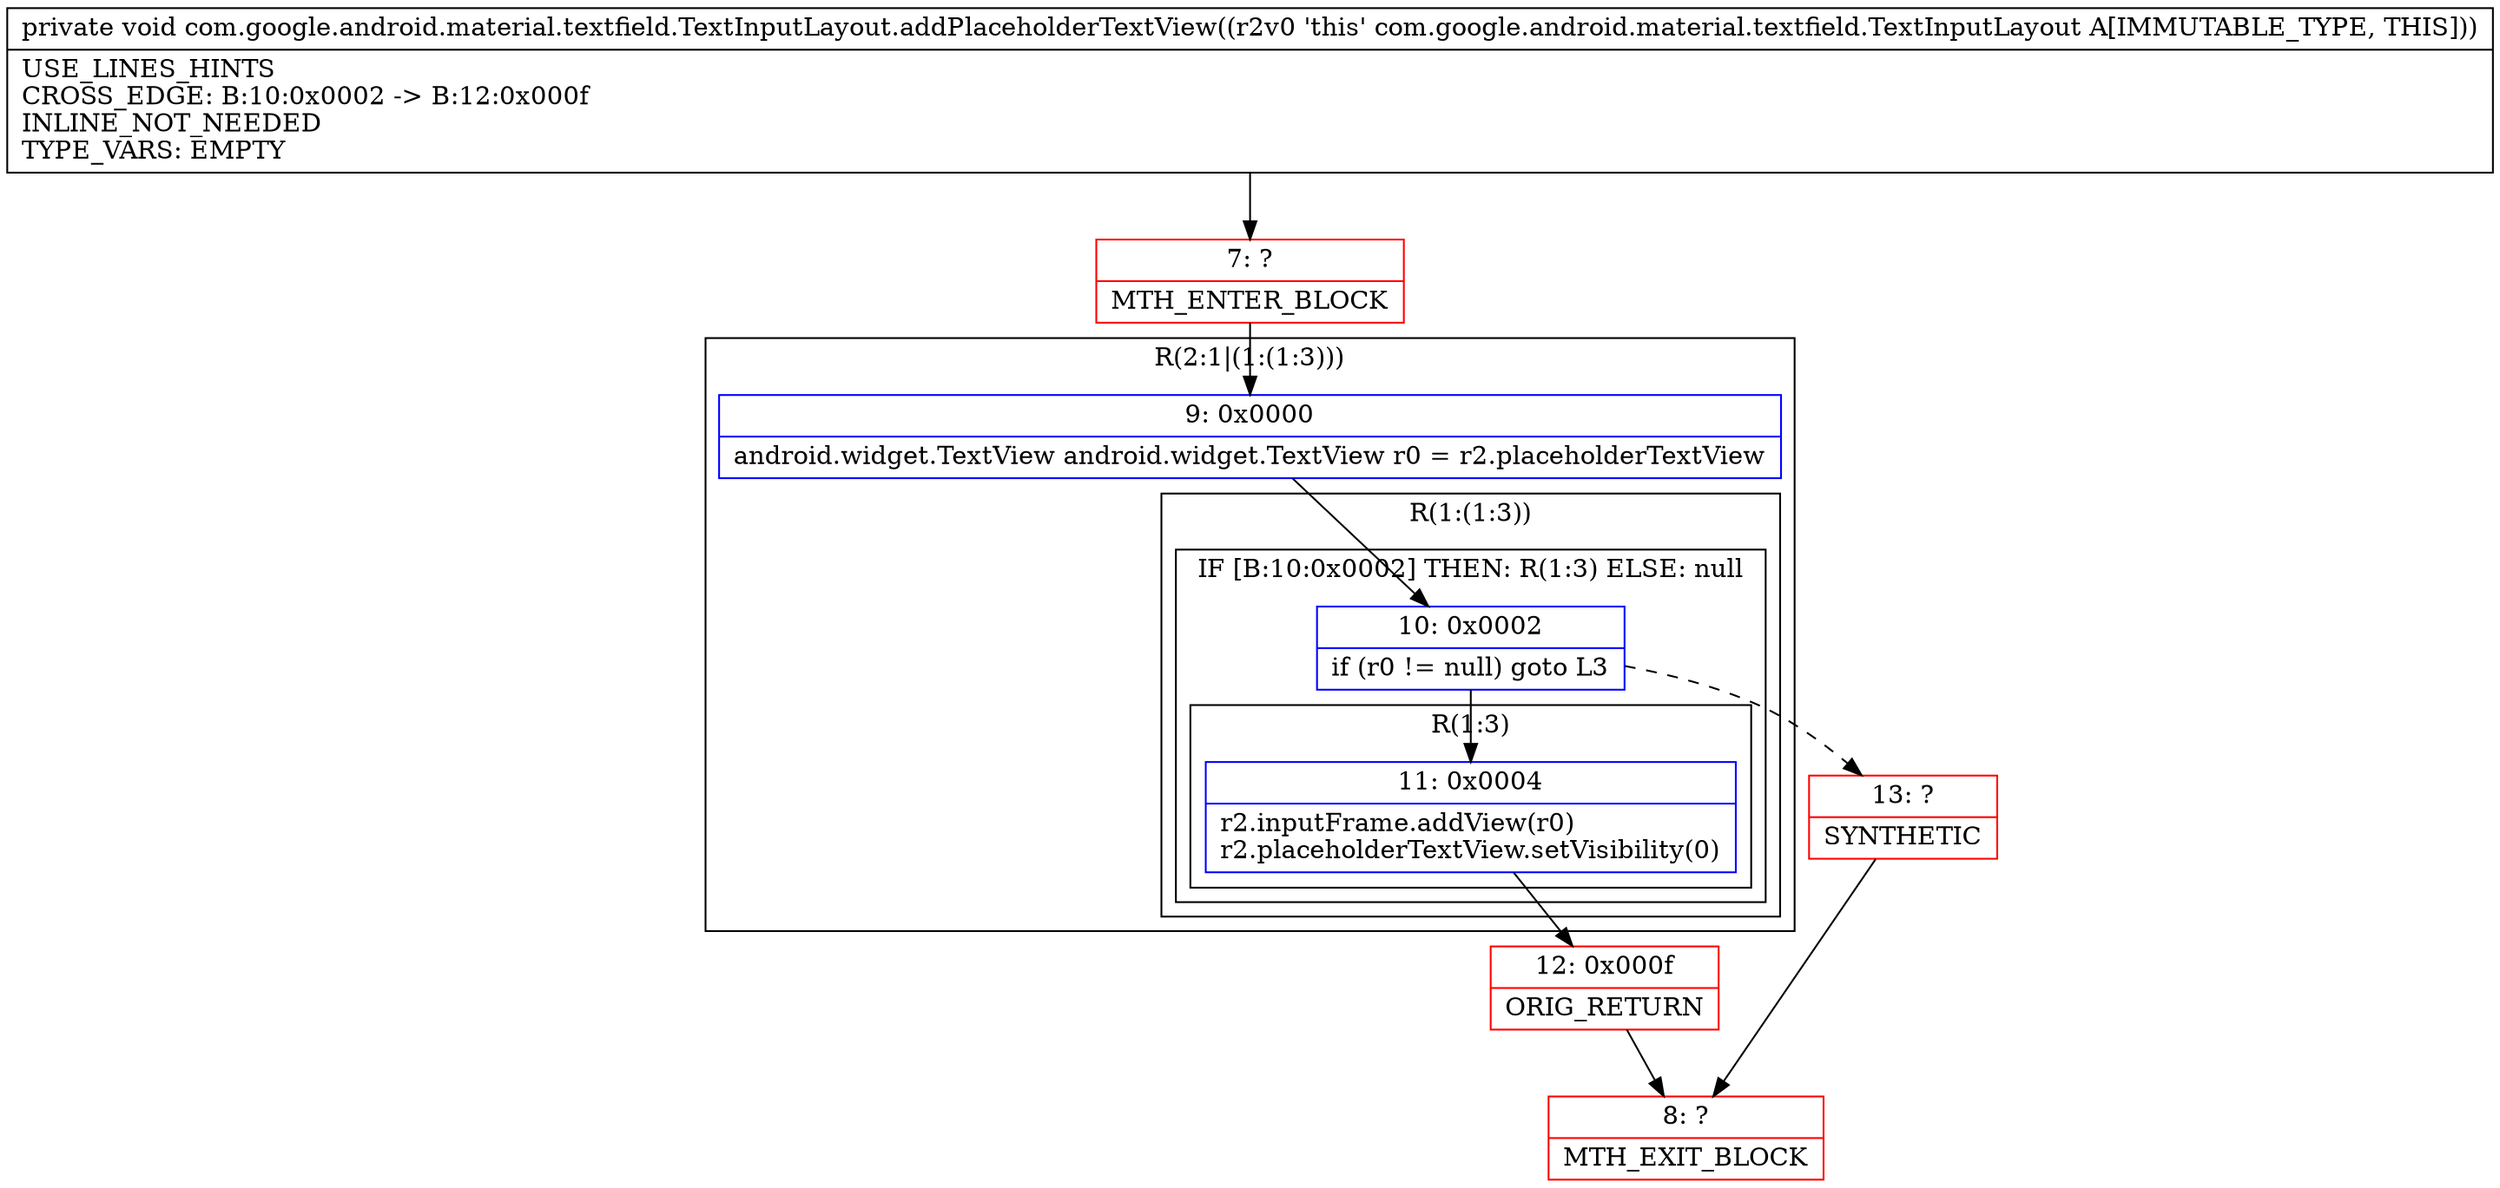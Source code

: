 digraph "CFG forcom.google.android.material.textfield.TextInputLayout.addPlaceholderTextView()V" {
subgraph cluster_Region_357138525 {
label = "R(2:1|(1:(1:3)))";
node [shape=record,color=blue];
Node_9 [shape=record,label="{9\:\ 0x0000|android.widget.TextView android.widget.TextView r0 = r2.placeholderTextView\l}"];
subgraph cluster_Region_2090480416 {
label = "R(1:(1:3))";
node [shape=record,color=blue];
subgraph cluster_IfRegion_730295680 {
label = "IF [B:10:0x0002] THEN: R(1:3) ELSE: null";
node [shape=record,color=blue];
Node_10 [shape=record,label="{10\:\ 0x0002|if (r0 != null) goto L3\l}"];
subgraph cluster_Region_1686295670 {
label = "R(1:3)";
node [shape=record,color=blue];
Node_11 [shape=record,label="{11\:\ 0x0004|r2.inputFrame.addView(r0)\lr2.placeholderTextView.setVisibility(0)\l}"];
}
}
}
}
Node_7 [shape=record,color=red,label="{7\:\ ?|MTH_ENTER_BLOCK\l}"];
Node_12 [shape=record,color=red,label="{12\:\ 0x000f|ORIG_RETURN\l}"];
Node_8 [shape=record,color=red,label="{8\:\ ?|MTH_EXIT_BLOCK\l}"];
Node_13 [shape=record,color=red,label="{13\:\ ?|SYNTHETIC\l}"];
MethodNode[shape=record,label="{private void com.google.android.material.textfield.TextInputLayout.addPlaceholderTextView((r2v0 'this' com.google.android.material.textfield.TextInputLayout A[IMMUTABLE_TYPE, THIS]))  | USE_LINES_HINTS\lCROSS_EDGE: B:10:0x0002 \-\> B:12:0x000f\lINLINE_NOT_NEEDED\lTYPE_VARS: EMPTY\l}"];
MethodNode -> Node_7;Node_9 -> Node_10;
Node_10 -> Node_11;
Node_10 -> Node_13[style=dashed];
Node_11 -> Node_12;
Node_7 -> Node_9;
Node_12 -> Node_8;
Node_13 -> Node_8;
}

